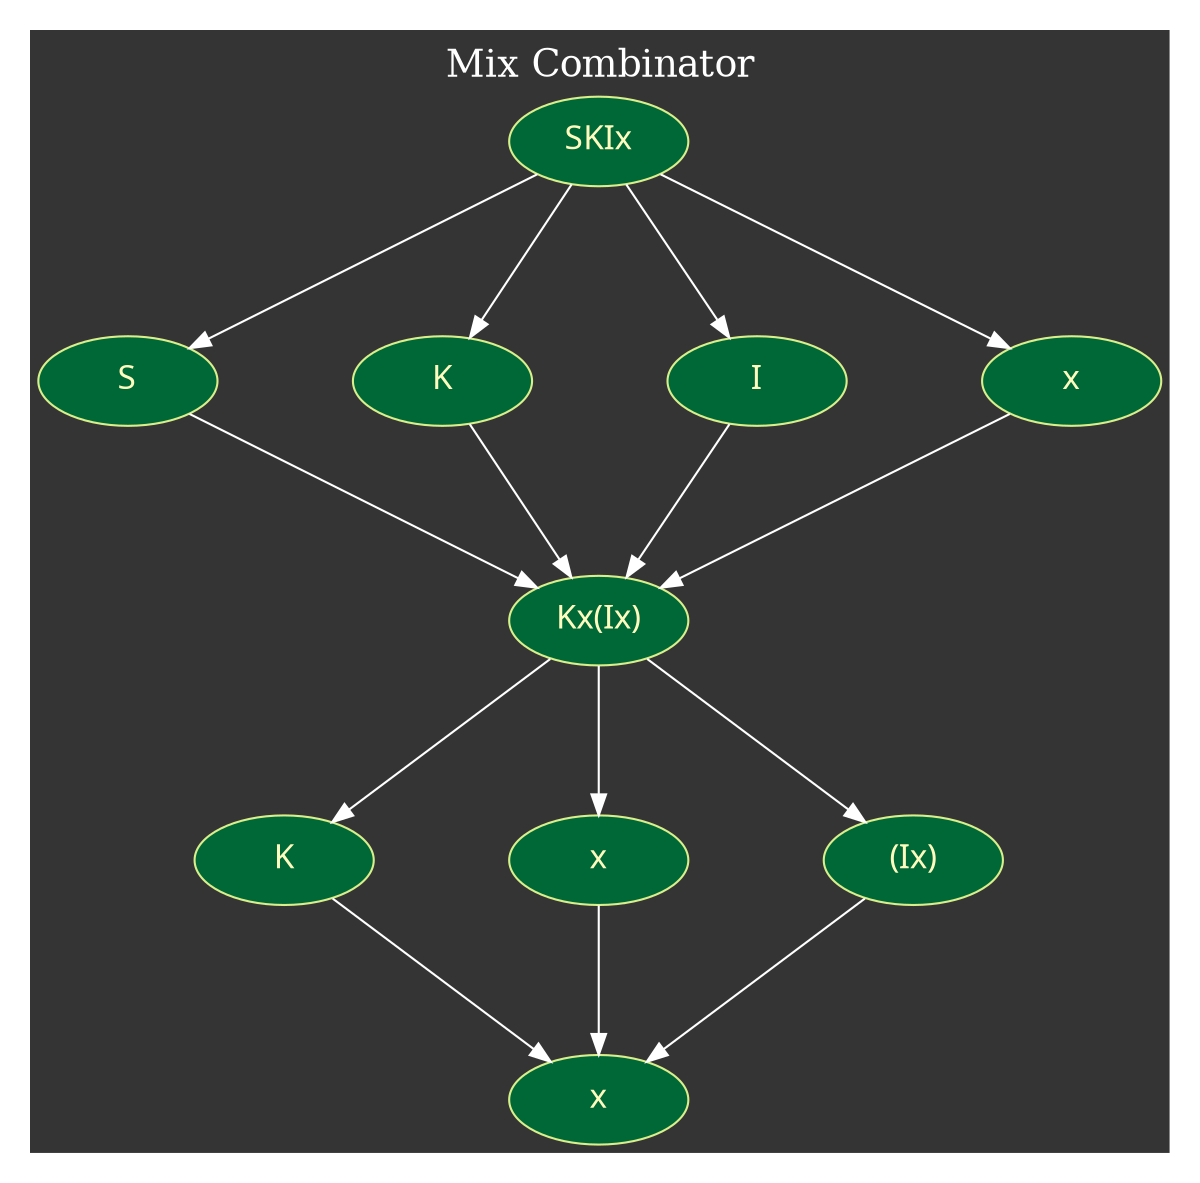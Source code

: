digraph graph_name {
  graph [
    charset = "UTF-8";
    label = "Mix Combinator",
    labelloc = "t",
    labeljust = "c",
    bgcolor = "#343434",
    fontcolor = white,
    fontsize = 18,
    style = "filled",
    rankdir = TB,
    margin = 0.2,
    splines = spline,
    ranksep = 1.0,
    nodesep = 0.9
  ];

  node [
    colorscheme = "rdylgn11"
    style = "solid,filled",
    fontsize = 16,
    fontcolor = 6,
    fontname = "Migu 1M",
    color = 7,
    fillcolor = 11,
    fixedsize = true,
    height = 0.6,
    width = 1.2
  ];

  edge [
    style = solid,
    fontsize = 14,
    fontcolor = white,
    fontname = "Migu 1M",
    color = white,
    labelfloat = true,
    labeldistance = 2.5,
    labelangle = 70
  ];

  S1[label = "S"]
  K1[label = "K"]
  I1[label = "I"]
  x1[label = "x"]

  // edge define
  SKIx -> S1
  SKIx -> K1
  SKIx -> I1
  SKIx -> x1

  KxIx[label = "Kx(Ix)"]

  S1 -> KxIx
  K1 -> KxIx
  I1 -> KxIx
  x1 -> KxIx

  K2[label = "K"]
  x2[label = "x"]
  Ix2[label = "(Ix)"]

  KxIx -> K2
  KxIx -> x2
  KxIx -> Ix2

  x4[label = "x"]

  K2 -> x4
  x2 -> x4
  Ix2 -> x4
}


